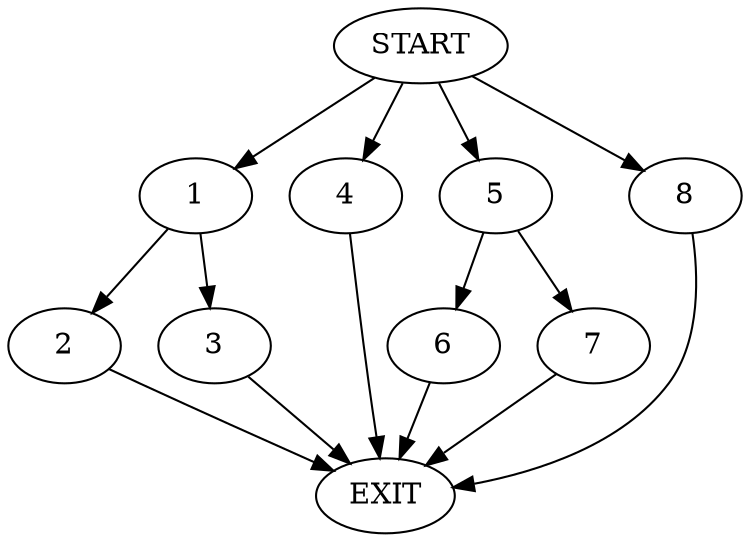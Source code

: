 digraph {
0 [label="START"]
9 [label="EXIT"]
0 -> 1
1 -> 2
1 -> 3
3 -> 9
2 -> 9
0 -> 4
4 -> 9
0 -> 5
5 -> 6
5 -> 7
6 -> 9
7 -> 9
0 -> 8
8 -> 9
}
